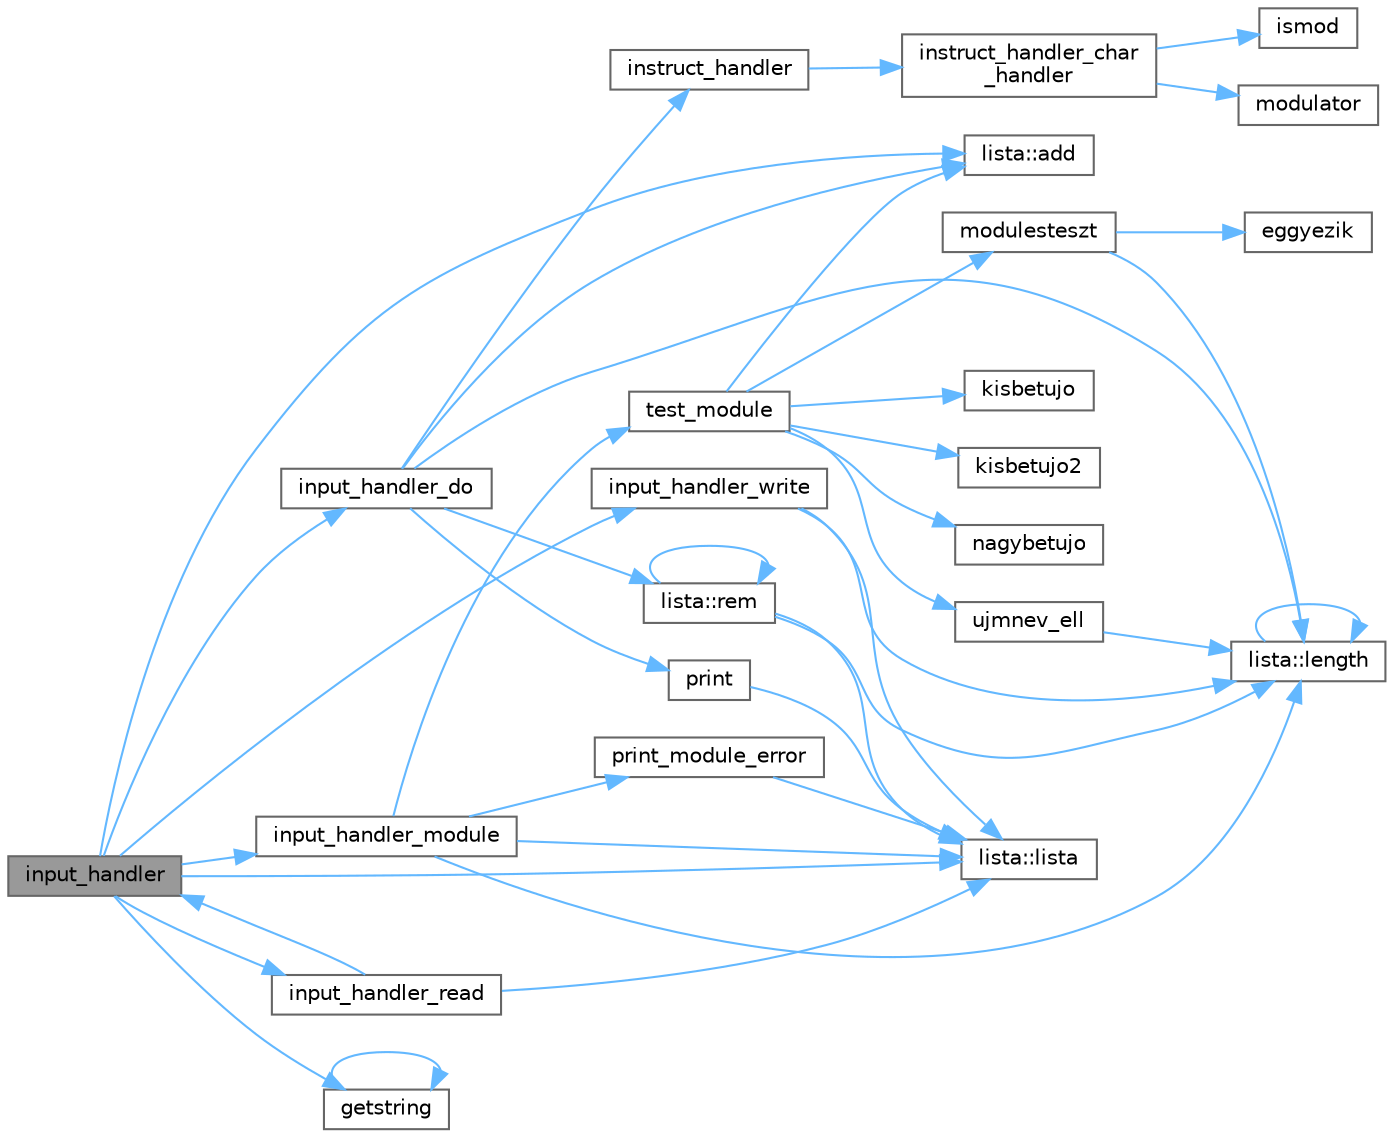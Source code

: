 digraph "input_handler"
{
 // LATEX_PDF_SIZE
  bgcolor="transparent";
  edge [fontname=Helvetica,fontsize=10,labelfontname=Helvetica,labelfontsize=10];
  node [fontname=Helvetica,fontsize=10,shape=box,height=0.2,width=0.4];
  rankdir="LR";
  Node1 [id="Node000001",label="input_handler",height=0.2,width=0.4,color="gray40", fillcolor="grey60", style="filled", fontcolor="black",tooltip=" "];
  Node1 -> Node2 [id="edge79_Node000001_Node000002",color="steelblue1",style="solid",tooltip=" "];
  Node2 [id="Node000002",label="lista::add",height=0.2,width=0.4,color="grey40", fillcolor="white", style="filled",URL="$classlista.html#a3f48539cd27ef435ea20315183a7c48e",tooltip=" "];
  Node1 -> Node3 [id="edge80_Node000001_Node000003",color="steelblue1",style="solid",tooltip=" "];
  Node3 [id="Node000003",label="getstring",height=0.2,width=0.4,color="grey40", fillcolor="white", style="filled",URL="$nharamkor__vs_8cpp.html#abe6c24302d4150af8e6211ec3a45ad0d",tooltip=" "];
  Node3 -> Node3 [id="edge81_Node000003_Node000003",color="steelblue1",style="solid",tooltip=" "];
  Node1 -> Node4 [id="edge82_Node000001_Node000004",color="steelblue1",style="solid",tooltip=" "];
  Node4 [id="Node000004",label="input_handler_do",height=0.2,width=0.4,color="grey40", fillcolor="white", style="filled",URL="$nharamkor__vs_8cpp.html#af09a2309c4133585955f671c2be21293",tooltip=" "];
  Node4 -> Node2 [id="edge83_Node000004_Node000002",color="steelblue1",style="solid",tooltip=" "];
  Node4 -> Node5 [id="edge84_Node000004_Node000005",color="steelblue1",style="solid",tooltip=" "];
  Node5 [id="Node000005",label="instruct_handler",height=0.2,width=0.4,color="grey40", fillcolor="white", style="filled",URL="$nharamkor__vs_8cpp.html#a989b6e5b3b8815b8088e8f8ba6d7752c",tooltip=" "];
  Node5 -> Node6 [id="edge85_Node000005_Node000006",color="steelblue1",style="solid",tooltip=" "];
  Node6 [id="Node000006",label="instruct_handler_char\l_handler",height=0.2,width=0.4,color="grey40", fillcolor="white", style="filled",URL="$nharamkor__vs_8cpp.html#a89f3b5151cdc6346dcca285bca7084a6",tooltip=" "];
  Node6 -> Node7 [id="edge86_Node000006_Node000007",color="steelblue1",style="solid",tooltip=" "];
  Node7 [id="Node000007",label="ismod",height=0.2,width=0.4,color="grey40", fillcolor="white", style="filled",URL="$nharamkor__vs_8cpp.html#ac668e8600ca0b3a3afa71eccef9ce070",tooltip=" "];
  Node6 -> Node8 [id="edge87_Node000006_Node000008",color="steelblue1",style="solid",tooltip=" "];
  Node8 [id="Node000008",label="modulator",height=0.2,width=0.4,color="grey40", fillcolor="white", style="filled",URL="$nharamkor__vs_8cpp.html#afbce817d76bf9bc1a433c1d83fc15d0b",tooltip=" "];
  Node4 -> Node9 [id="edge88_Node000004_Node000009",color="steelblue1",style="solid",tooltip=" "];
  Node9 [id="Node000009",label="lista::length",height=0.2,width=0.4,color="grey40", fillcolor="white", style="filled",URL="$classlista.html#a5baaf78ac201a75e49f18110daed7fd6",tooltip=" "];
  Node9 -> Node9 [id="edge89_Node000009_Node000009",color="steelblue1",style="solid",tooltip=" "];
  Node4 -> Node10 [id="edge90_Node000004_Node000010",color="steelblue1",style="solid",tooltip=" "];
  Node10 [id="Node000010",label="print",height=0.2,width=0.4,color="grey40", fillcolor="white", style="filled",URL="$nharamkor__vs_8cpp.html#a8e7995ef24cddb91ed4b4d47a03deb4d",tooltip=" "];
  Node10 -> Node11 [id="edge91_Node000010_Node000011",color="steelblue1",style="solid",tooltip=" "];
  Node11 [id="Node000011",label="lista::lista",height=0.2,width=0.4,color="grey40", fillcolor="white", style="filled",URL="$classlista.html#adfa22c0202d7ac7abfe006dbd3b5a12a",tooltip=" "];
  Node4 -> Node12 [id="edge92_Node000004_Node000012",color="steelblue1",style="solid",tooltip=" "];
  Node12 [id="Node000012",label="lista::rem",height=0.2,width=0.4,color="grey40", fillcolor="white", style="filled",URL="$classlista.html#a91e03590c673ff5b3b928acc9dc6275d",tooltip=" "];
  Node12 -> Node9 [id="edge93_Node000012_Node000009",color="steelblue1",style="solid",tooltip=" "];
  Node12 -> Node11 [id="edge94_Node000012_Node000011",color="steelblue1",style="solid",tooltip=" "];
  Node12 -> Node12 [id="edge95_Node000012_Node000012",color="steelblue1",style="solid",tooltip=" "];
  Node1 -> Node13 [id="edge96_Node000001_Node000013",color="steelblue1",style="solid",tooltip=" "];
  Node13 [id="Node000013",label="input_handler_module",height=0.2,width=0.4,color="grey40", fillcolor="white", style="filled",URL="$nharamkor__vs_8cpp.html#a28f543ce27108ae4de42d9991865237e",tooltip=" "];
  Node13 -> Node9 [id="edge97_Node000013_Node000009",color="steelblue1",style="solid",tooltip=" "];
  Node13 -> Node11 [id="edge98_Node000013_Node000011",color="steelblue1",style="solid",tooltip=" "];
  Node13 -> Node14 [id="edge99_Node000013_Node000014",color="steelblue1",style="solid",tooltip=" "];
  Node14 [id="Node000014",label="print_module_error",height=0.2,width=0.4,color="grey40", fillcolor="white", style="filled",URL="$nharamkor__vs_8cpp.html#a3e0f7cbe319cdfbb528b924d817885fd",tooltip=" "];
  Node14 -> Node11 [id="edge100_Node000014_Node000011",color="steelblue1",style="solid",tooltip=" "];
  Node13 -> Node15 [id="edge101_Node000013_Node000015",color="steelblue1",style="solid",tooltip=" "];
  Node15 [id="Node000015",label="test_module",height=0.2,width=0.4,color="grey40", fillcolor="white", style="filled",URL="$nharamkor__vs_8cpp.html#a079960085332785c1fb971533a9912a9",tooltip=" "];
  Node15 -> Node2 [id="edge102_Node000015_Node000002",color="steelblue1",style="solid",tooltip=" "];
  Node15 -> Node16 [id="edge103_Node000015_Node000016",color="steelblue1",style="solid",tooltip=" "];
  Node16 [id="Node000016",label="kisbetujo",height=0.2,width=0.4,color="grey40", fillcolor="white", style="filled",URL="$nharamkor__vs_8cpp.html#adce48f6d81618ca9096f5b88a6e333ab",tooltip=" "];
  Node15 -> Node17 [id="edge104_Node000015_Node000017",color="steelblue1",style="solid",tooltip=" "];
  Node17 [id="Node000017",label="kisbetujo2",height=0.2,width=0.4,color="grey40", fillcolor="white", style="filled",URL="$nharamkor__vs_8cpp.html#afb58d022f3fcaf90e41950da473cca92",tooltip=" "];
  Node15 -> Node18 [id="edge105_Node000015_Node000018",color="steelblue1",style="solid",tooltip=" "];
  Node18 [id="Node000018",label="modulesteszt",height=0.2,width=0.4,color="grey40", fillcolor="white", style="filled",URL="$nharamkor__vs_8cpp.html#a079dcfedb64af966eab0a78d9a4c979d",tooltip=" "];
  Node18 -> Node19 [id="edge106_Node000018_Node000019",color="steelblue1",style="solid",tooltip=" "];
  Node19 [id="Node000019",label="eggyezik",height=0.2,width=0.4,color="grey40", fillcolor="white", style="filled",URL="$comp__module_8cpp.html#a4e937192165d4187e4bd5e4d70967eb5",tooltip=" "];
  Node18 -> Node9 [id="edge107_Node000018_Node000009",color="steelblue1",style="solid",tooltip=" "];
  Node15 -> Node20 [id="edge108_Node000015_Node000020",color="steelblue1",style="solid",tooltip=" "];
  Node20 [id="Node000020",label="nagybetujo",height=0.2,width=0.4,color="grey40", fillcolor="white", style="filled",URL="$nharamkor__vs_8cpp.html#a7f4e4e25704216d56a1bbe815546d655",tooltip=" "];
  Node15 -> Node21 [id="edge109_Node000015_Node000021",color="steelblue1",style="solid",tooltip=" "];
  Node21 [id="Node000021",label="ujmnev_ell",height=0.2,width=0.4,color="grey40", fillcolor="white", style="filled",URL="$nharamkor__vs_8cpp.html#a8394f5d2589de5e083e551414e4d1a92",tooltip=" "];
  Node21 -> Node9 [id="edge110_Node000021_Node000009",color="steelblue1",style="solid",tooltip=" "];
  Node1 -> Node22 [id="edge111_Node000001_Node000022",color="steelblue1",style="solid",tooltip=" "];
  Node22 [id="Node000022",label="input_handler_read",height=0.2,width=0.4,color="grey40", fillcolor="white", style="filled",URL="$nharamkor__vs_8cpp.html#ab7c916fb6815401293901bf9e02feb5d",tooltip=" "];
  Node22 -> Node1 [id="edge112_Node000022_Node000001",color="steelblue1",style="solid",tooltip=" "];
  Node22 -> Node11 [id="edge113_Node000022_Node000011",color="steelblue1",style="solid",tooltip=" "];
  Node1 -> Node23 [id="edge114_Node000001_Node000023",color="steelblue1",style="solid",tooltip=" "];
  Node23 [id="Node000023",label="input_handler_write",height=0.2,width=0.4,color="grey40", fillcolor="white", style="filled",URL="$nharamkor__vs_8cpp.html#aedc7074de3b40368806c1c432f215d92",tooltip=" "];
  Node23 -> Node9 [id="edge115_Node000023_Node000009",color="steelblue1",style="solid",tooltip=" "];
  Node23 -> Node11 [id="edge116_Node000023_Node000011",color="steelblue1",style="solid",tooltip=" "];
  Node1 -> Node11 [id="edge117_Node000001_Node000011",color="steelblue1",style="solid",tooltip=" "];
}

